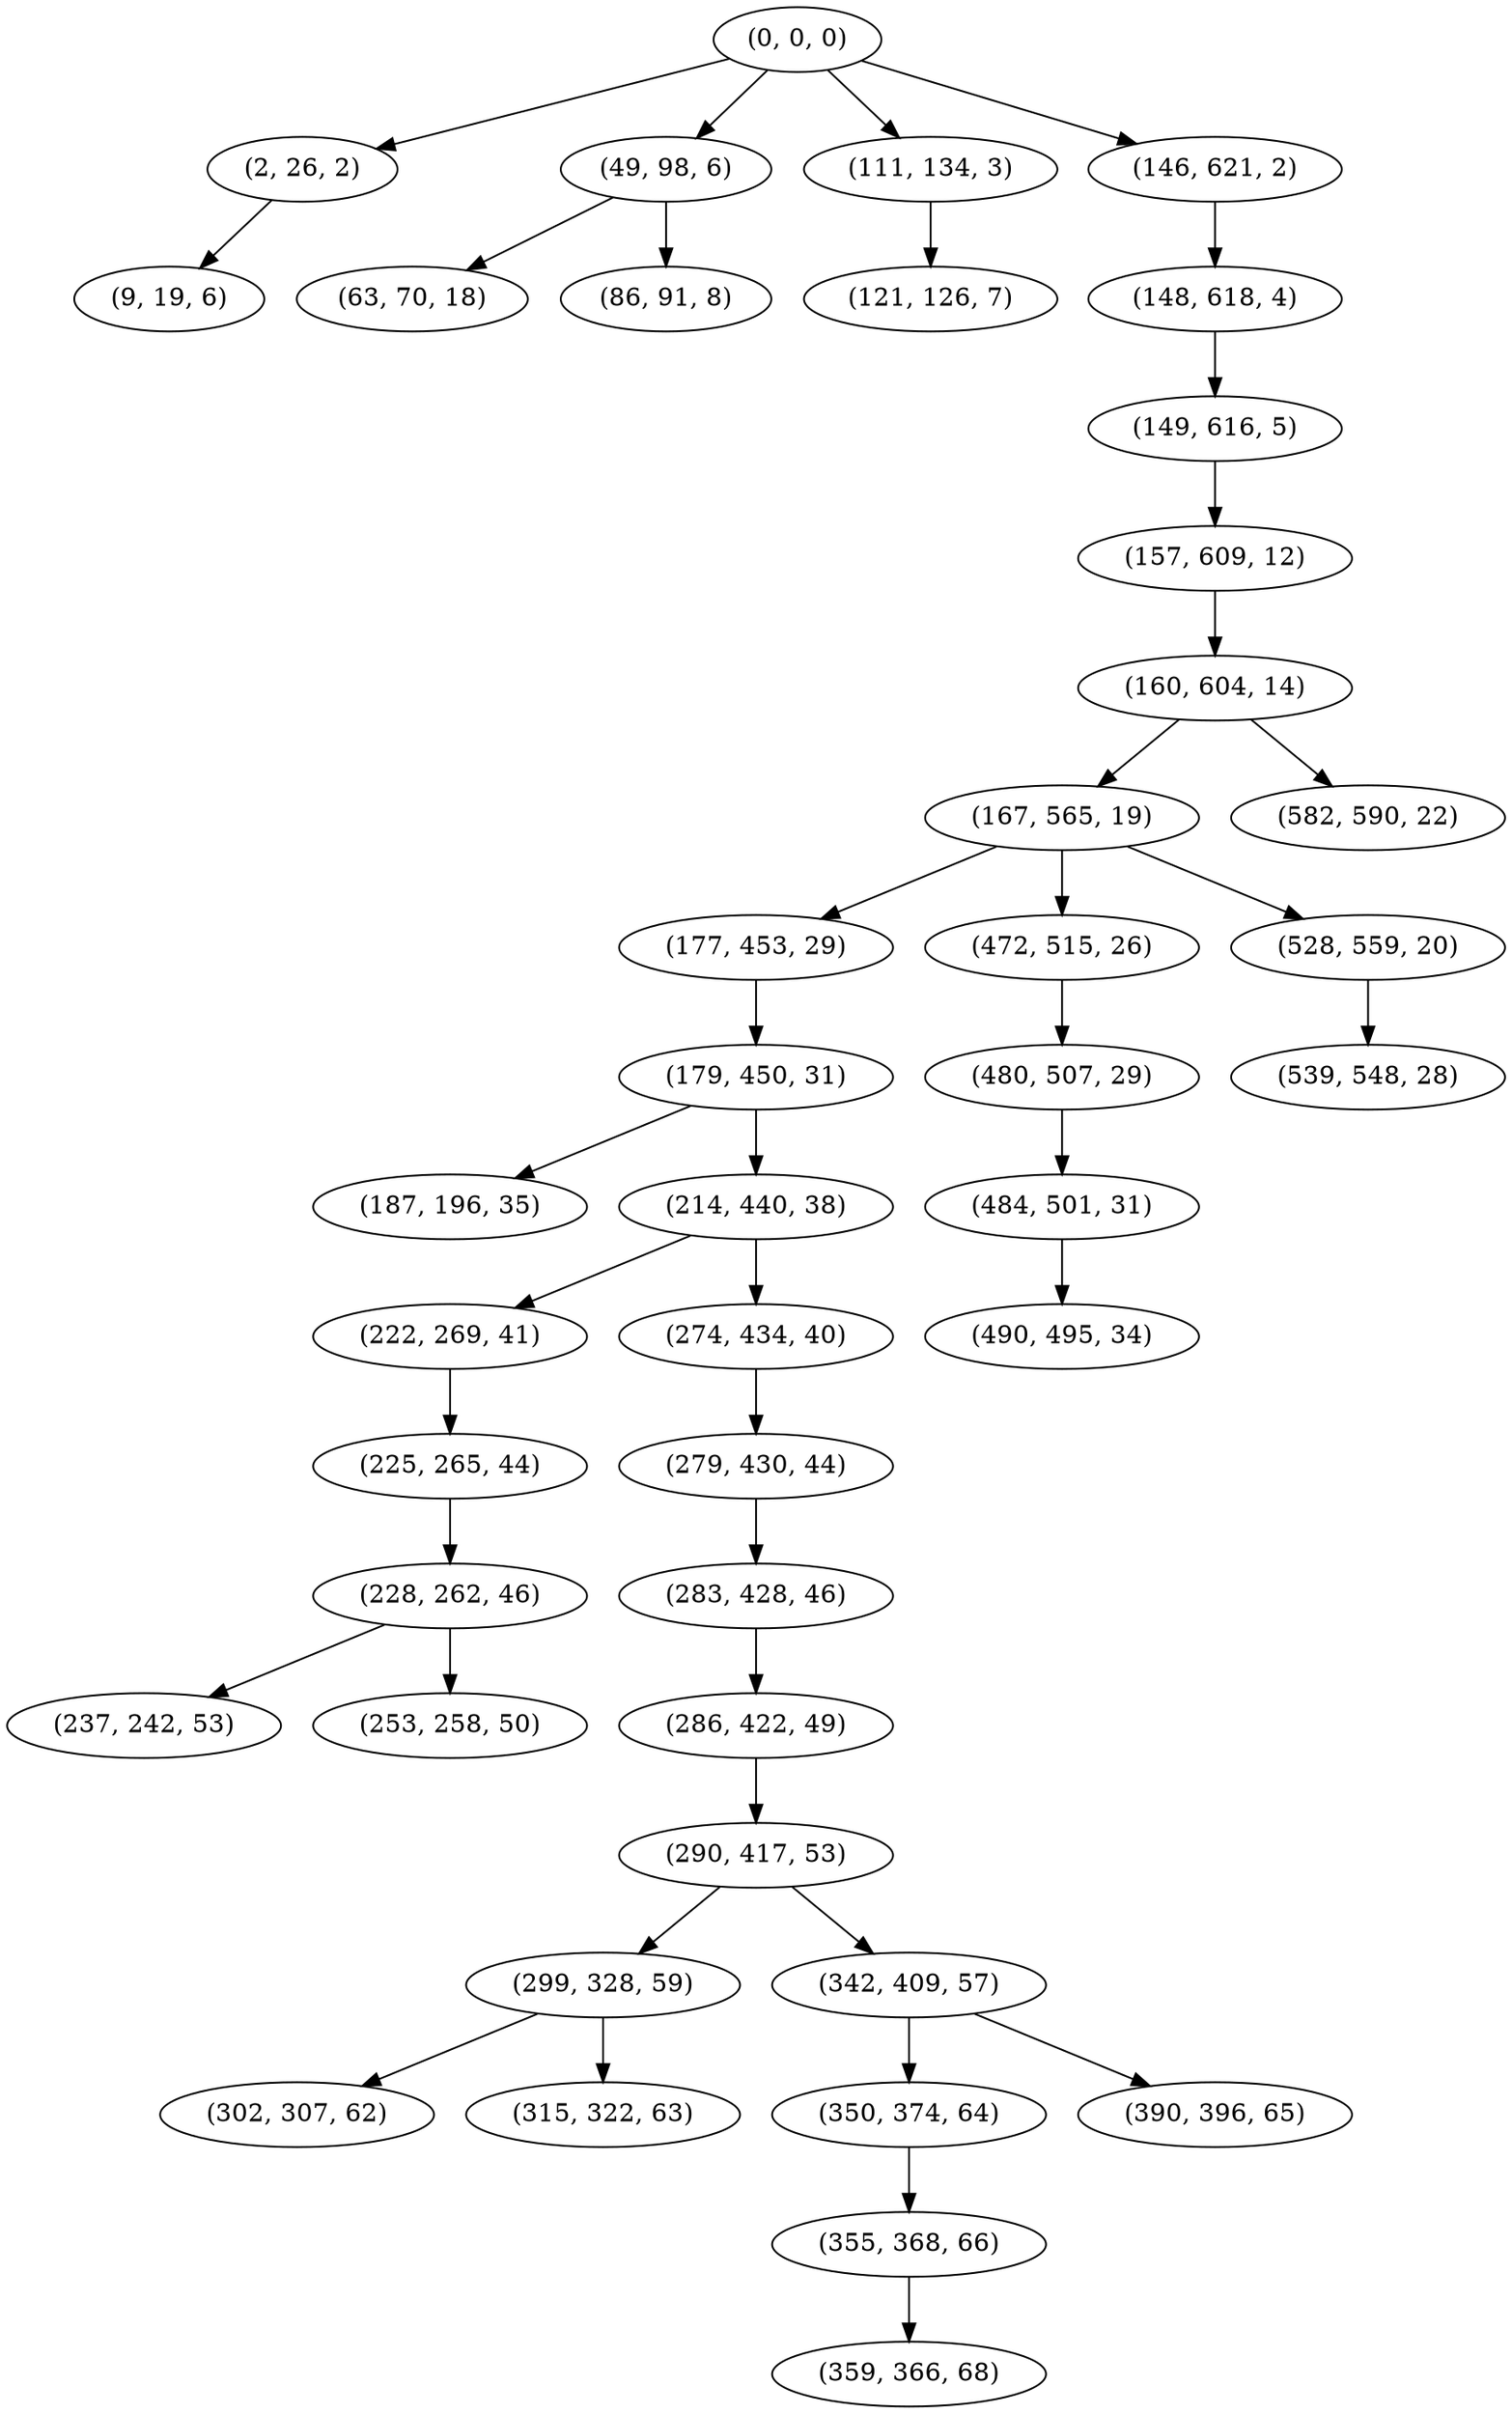 digraph tree {
    "(0, 0, 0)";
    "(2, 26, 2)";
    "(9, 19, 6)";
    "(49, 98, 6)";
    "(63, 70, 18)";
    "(86, 91, 8)";
    "(111, 134, 3)";
    "(121, 126, 7)";
    "(146, 621, 2)";
    "(148, 618, 4)";
    "(149, 616, 5)";
    "(157, 609, 12)";
    "(160, 604, 14)";
    "(167, 565, 19)";
    "(177, 453, 29)";
    "(179, 450, 31)";
    "(187, 196, 35)";
    "(214, 440, 38)";
    "(222, 269, 41)";
    "(225, 265, 44)";
    "(228, 262, 46)";
    "(237, 242, 53)";
    "(253, 258, 50)";
    "(274, 434, 40)";
    "(279, 430, 44)";
    "(283, 428, 46)";
    "(286, 422, 49)";
    "(290, 417, 53)";
    "(299, 328, 59)";
    "(302, 307, 62)";
    "(315, 322, 63)";
    "(342, 409, 57)";
    "(350, 374, 64)";
    "(355, 368, 66)";
    "(359, 366, 68)";
    "(390, 396, 65)";
    "(472, 515, 26)";
    "(480, 507, 29)";
    "(484, 501, 31)";
    "(490, 495, 34)";
    "(528, 559, 20)";
    "(539, 548, 28)";
    "(582, 590, 22)";
    "(0, 0, 0)" -> "(2, 26, 2)";
    "(0, 0, 0)" -> "(49, 98, 6)";
    "(0, 0, 0)" -> "(111, 134, 3)";
    "(0, 0, 0)" -> "(146, 621, 2)";
    "(2, 26, 2)" -> "(9, 19, 6)";
    "(49, 98, 6)" -> "(63, 70, 18)";
    "(49, 98, 6)" -> "(86, 91, 8)";
    "(111, 134, 3)" -> "(121, 126, 7)";
    "(146, 621, 2)" -> "(148, 618, 4)";
    "(148, 618, 4)" -> "(149, 616, 5)";
    "(149, 616, 5)" -> "(157, 609, 12)";
    "(157, 609, 12)" -> "(160, 604, 14)";
    "(160, 604, 14)" -> "(167, 565, 19)";
    "(160, 604, 14)" -> "(582, 590, 22)";
    "(167, 565, 19)" -> "(177, 453, 29)";
    "(167, 565, 19)" -> "(472, 515, 26)";
    "(167, 565, 19)" -> "(528, 559, 20)";
    "(177, 453, 29)" -> "(179, 450, 31)";
    "(179, 450, 31)" -> "(187, 196, 35)";
    "(179, 450, 31)" -> "(214, 440, 38)";
    "(214, 440, 38)" -> "(222, 269, 41)";
    "(214, 440, 38)" -> "(274, 434, 40)";
    "(222, 269, 41)" -> "(225, 265, 44)";
    "(225, 265, 44)" -> "(228, 262, 46)";
    "(228, 262, 46)" -> "(237, 242, 53)";
    "(228, 262, 46)" -> "(253, 258, 50)";
    "(274, 434, 40)" -> "(279, 430, 44)";
    "(279, 430, 44)" -> "(283, 428, 46)";
    "(283, 428, 46)" -> "(286, 422, 49)";
    "(286, 422, 49)" -> "(290, 417, 53)";
    "(290, 417, 53)" -> "(299, 328, 59)";
    "(290, 417, 53)" -> "(342, 409, 57)";
    "(299, 328, 59)" -> "(302, 307, 62)";
    "(299, 328, 59)" -> "(315, 322, 63)";
    "(342, 409, 57)" -> "(350, 374, 64)";
    "(342, 409, 57)" -> "(390, 396, 65)";
    "(350, 374, 64)" -> "(355, 368, 66)";
    "(355, 368, 66)" -> "(359, 366, 68)";
    "(472, 515, 26)" -> "(480, 507, 29)";
    "(480, 507, 29)" -> "(484, 501, 31)";
    "(484, 501, 31)" -> "(490, 495, 34)";
    "(528, 559, 20)" -> "(539, 548, 28)";
}
